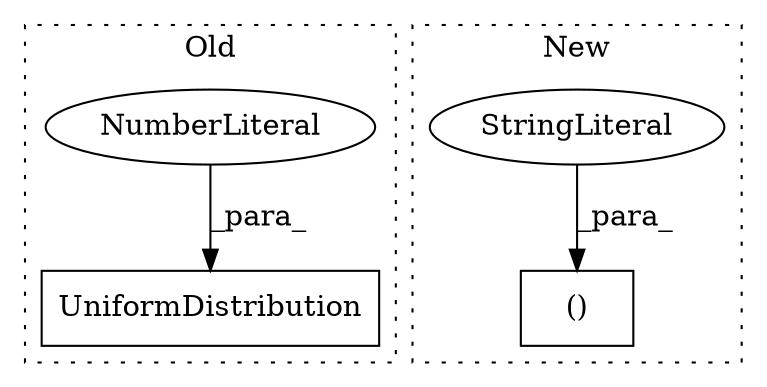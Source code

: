 digraph G {
subgraph cluster0 {
1 [label="UniformDistribution" a="32" s="7785,7813" l="20,1" shape="box"];
3 [label="NumberLiteral" a="34" s="7810" l="3" shape="ellipse"];
label = "Old";
style="dotted";
}
subgraph cluster1 {
2 [label="()" a="106" s="8764" l="50" shape="box"];
4 [label="StringLiteral" a="45" s="8807" l="7" shape="ellipse"];
label = "New";
style="dotted";
}
3 -> 1 [label="_para_"];
4 -> 2 [label="_para_"];
}